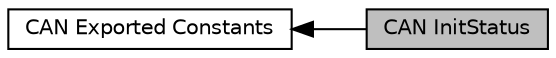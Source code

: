 digraph "CAN InitStatus"
{
  edge [fontname="Helvetica",fontsize="10",labelfontname="Helvetica",labelfontsize="10"];
  node [fontname="Helvetica",fontsize="10",shape=record];
  rankdir=LR;
  Node0 [label="CAN InitStatus",height=0.2,width=0.4,color="black", fillcolor="grey75", style="filled", fontcolor="black"];
  Node1 [label="CAN Exported Constants",height=0.2,width=0.4,color="black", fillcolor="white", style="filled",URL="$group___c_a_n___exported___constants.html"];
  Node1->Node0 [shape=plaintext, dir="back", style="solid"];
}
